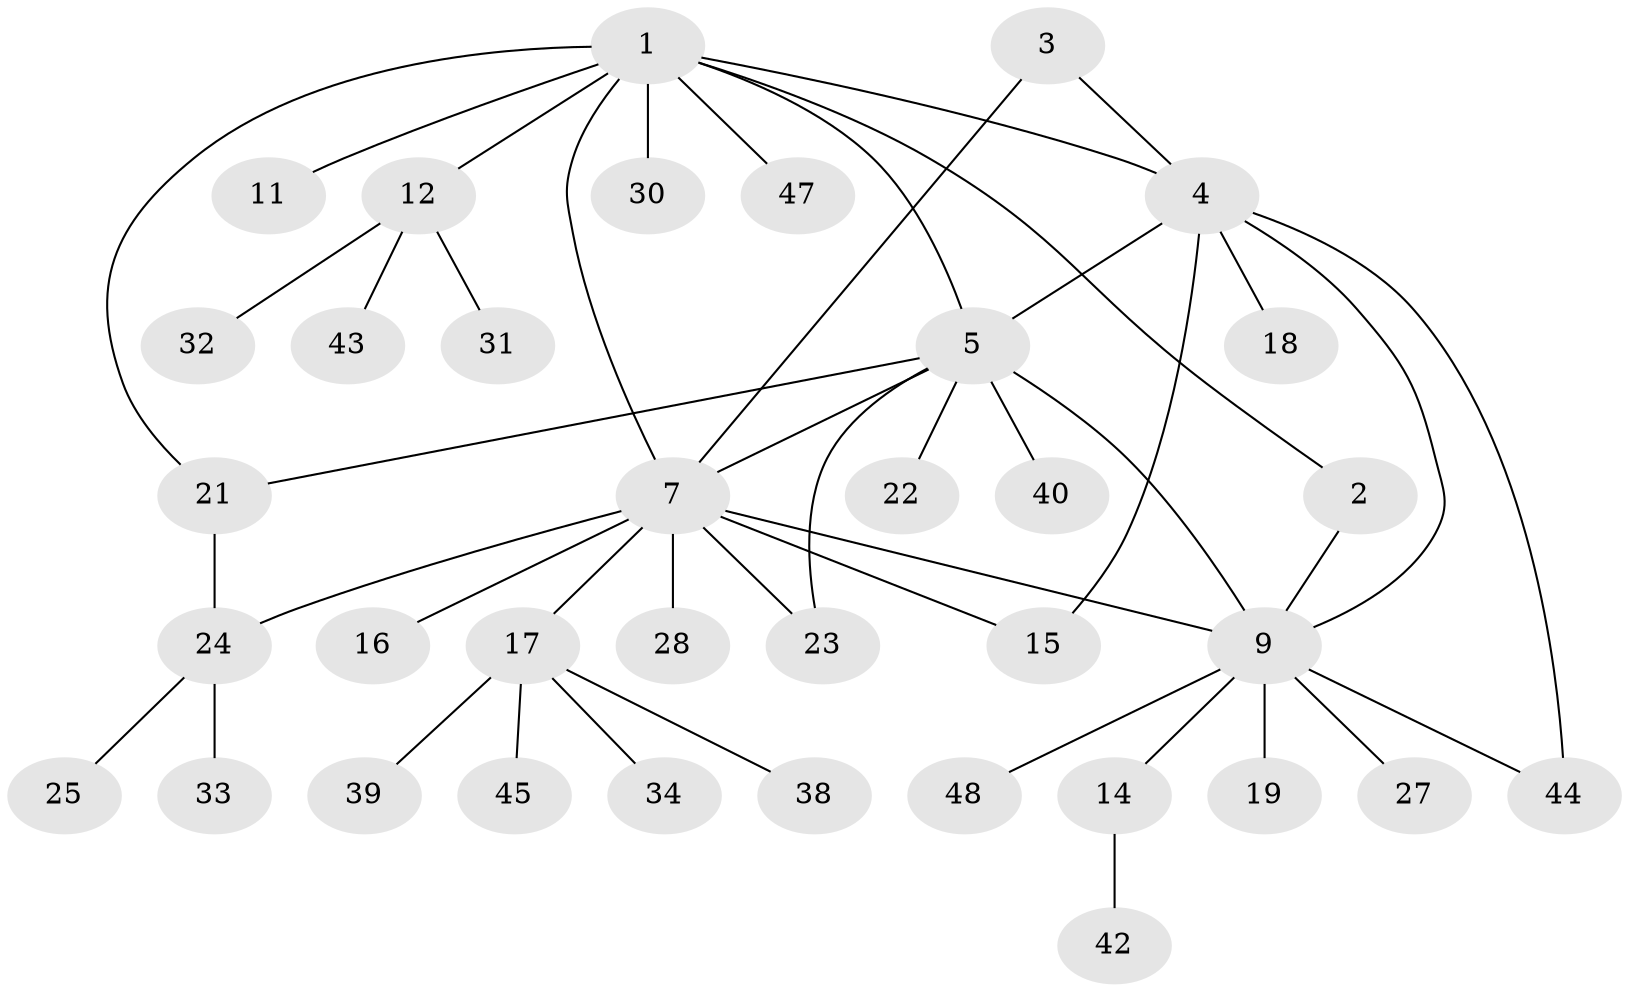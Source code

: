 // Generated by graph-tools (version 1.1) at 2025/52/02/27/25 19:52:17]
// undirected, 36 vertices, 46 edges
graph export_dot {
graph [start="1"]
  node [color=gray90,style=filled];
  1 [super="+13"];
  2;
  3;
  4 [super="+49"];
  5 [super="+6"];
  7 [super="+8"];
  9 [super="+10"];
  11;
  12 [super="+26"];
  14 [super="+36"];
  15 [super="+35"];
  16 [super="+41"];
  17 [super="+20"];
  18;
  19;
  21;
  22;
  23;
  24 [super="+37"];
  25 [super="+29"];
  27;
  28;
  30;
  31;
  32;
  33;
  34;
  38;
  39 [super="+46"];
  40;
  42;
  43;
  44;
  45;
  47;
  48;
  1 -- 2;
  1 -- 4;
  1 -- 5;
  1 -- 11;
  1 -- 12;
  1 -- 21;
  1 -- 47;
  1 -- 7;
  1 -- 30;
  2 -- 9;
  3 -- 4;
  3 -- 7;
  4 -- 5;
  4 -- 9;
  4 -- 15;
  4 -- 18;
  4 -- 44;
  5 -- 22;
  5 -- 23;
  5 -- 40;
  5 -- 9;
  5 -- 21;
  5 -- 7;
  7 -- 9;
  7 -- 16;
  7 -- 17;
  7 -- 24;
  7 -- 28;
  7 -- 15;
  7 -- 23;
  9 -- 14;
  9 -- 44;
  9 -- 48;
  9 -- 19;
  9 -- 27;
  12 -- 32;
  12 -- 43;
  12 -- 31;
  14 -- 42;
  17 -- 38;
  17 -- 45;
  17 -- 34;
  17 -- 39;
  21 -- 24;
  24 -- 25;
  24 -- 33;
}
